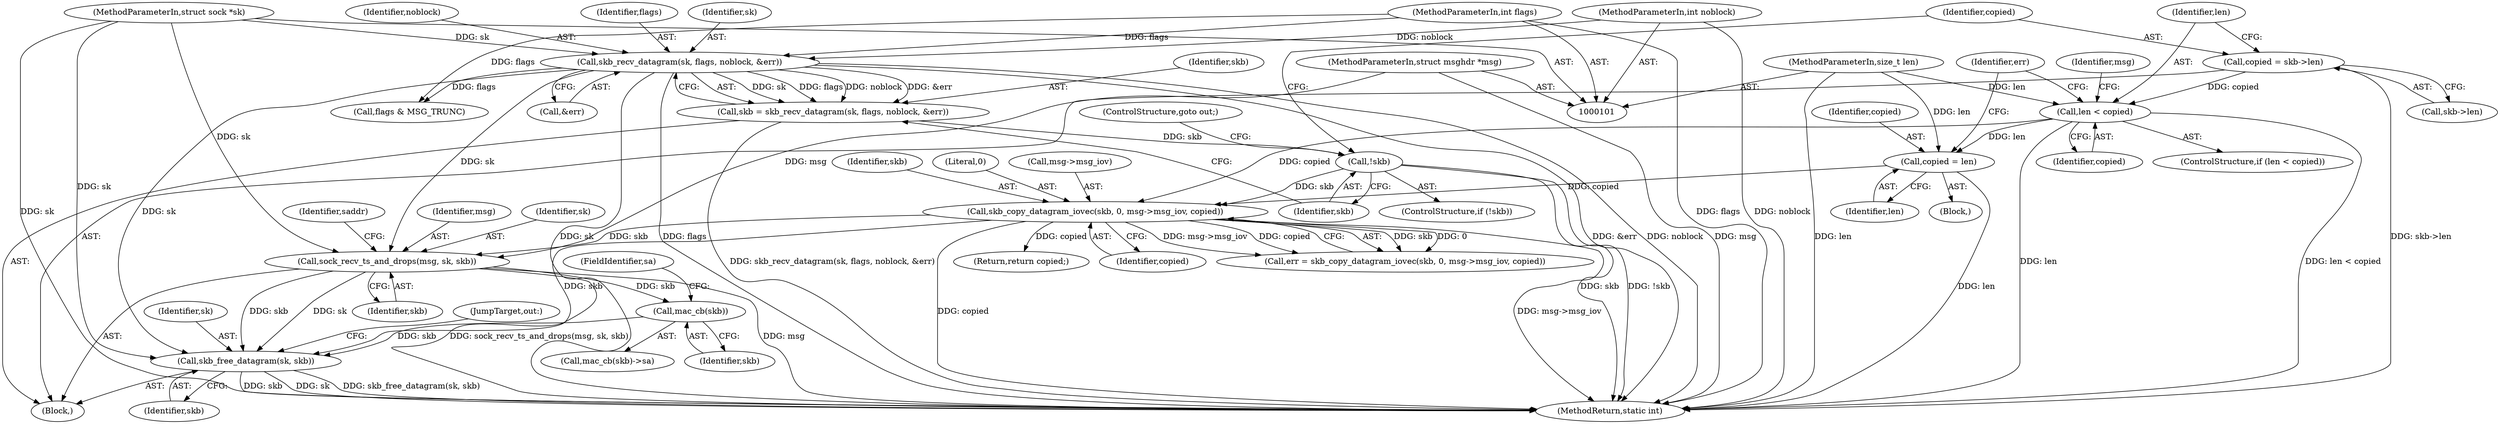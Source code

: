 digraph "0_linux_bceaa90240b6019ed73b49965eac7d167610be69@API" {
"1000170" [label="(Call,sock_recv_ts_and_drops(msg, sk, skb))"];
"1000104" [label="(MethodParameterIn,struct msghdr *msg)"];
"1000130" [label="(Call,skb_recv_datagram(sk, flags, noblock, &err))"];
"1000103" [label="(MethodParameterIn,struct sock *sk)"];
"1000107" [label="(MethodParameterIn,int flags)"];
"1000106" [label="(MethodParameterIn,int noblock)"];
"1000160" [label="(Call,skb_copy_datagram_iovec(skb, 0, msg->msg_iov, copied))"];
"1000137" [label="(Call,!skb)"];
"1000128" [label="(Call,skb = skb_recv_datagram(sk, flags, noblock, &err))"];
"1000146" [label="(Call,len < copied)"];
"1000105" [label="(MethodParameterIn,size_t len)"];
"1000140" [label="(Call,copied = skb->len)"];
"1000155" [label="(Call,copied = len)"];
"1000187" [label="(Call,mac_cb(skb))"];
"1000206" [label="(Call,skb_free_datagram(sk, skb))"];
"1000175" [label="(Identifier,saddr)"];
"1000157" [label="(Identifier,len)"];
"1000141" [label="(Identifier,copied)"];
"1000162" [label="(Literal,0)"];
"1000142" [label="(Call,skb->len)"];
"1000138" [label="(Identifier,skb)"];
"1000105" [label="(MethodParameterIn,size_t len)"];
"1000140" [label="(Call,copied = skb->len)"];
"1000103" [label="(MethodParameterIn,struct sock *sk)"];
"1000156" [label="(Identifier,copied)"];
"1000163" [label="(Call,msg->msg_iov)"];
"1000173" [label="(Identifier,skb)"];
"1000155" [label="(Call,copied = len)"];
"1000136" [label="(ControlStructure,if (!skb))"];
"1000186" [label="(Call,mac_cb(skb)->sa)"];
"1000170" [label="(Call,sock_recv_ts_and_drops(msg, sk, skb))"];
"1000161" [label="(Identifier,skb)"];
"1000129" [label="(Identifier,skb)"];
"1000206" [label="(Call,skb_free_datagram(sk, skb))"];
"1000216" [label="(MethodReturn,static int)"];
"1000147" [label="(Identifier,len)"];
"1000160" [label="(Call,skb_copy_datagram_iovec(skb, 0, msg->msg_iov, copied))"];
"1000209" [label="(JumpTarget,out:)"];
"1000106" [label="(MethodParameterIn,int noblock)"];
"1000131" [label="(Identifier,sk)"];
"1000133" [label="(Identifier,noblock)"];
"1000107" [label="(MethodParameterIn,int flags)"];
"1000134" [label="(Call,&err)"];
"1000197" [label="(Call,flags & MSG_TRUNC)"];
"1000145" [label="(ControlStructure,if (len < copied))"];
"1000149" [label="(Block,)"];
"1000104" [label="(MethodParameterIn,struct msghdr *msg)"];
"1000187" [label="(Call,mac_cb(skb))"];
"1000128" [label="(Call,skb = skb_recv_datagram(sk, flags, noblock, &err))"];
"1000152" [label="(Identifier,msg)"];
"1000189" [label="(FieldIdentifier,sa)"];
"1000207" [label="(Identifier,sk)"];
"1000132" [label="(Identifier,flags)"];
"1000158" [label="(Call,err = skb_copy_datagram_iovec(skb, 0, msg->msg_iov, copied))"];
"1000139" [label="(ControlStructure,goto out;)"];
"1000214" [label="(Return,return copied;)"];
"1000137" [label="(Call,!skb)"];
"1000148" [label="(Identifier,copied)"];
"1000171" [label="(Identifier,msg)"];
"1000146" [label="(Call,len < copied)"];
"1000188" [label="(Identifier,skb)"];
"1000130" [label="(Call,skb_recv_datagram(sk, flags, noblock, &err))"];
"1000166" [label="(Identifier,copied)"];
"1000159" [label="(Identifier,err)"];
"1000208" [label="(Identifier,skb)"];
"1000109" [label="(Block,)"];
"1000172" [label="(Identifier,sk)"];
"1000170" -> "1000109"  [label="AST: "];
"1000170" -> "1000173"  [label="CFG: "];
"1000171" -> "1000170"  [label="AST: "];
"1000172" -> "1000170"  [label="AST: "];
"1000173" -> "1000170"  [label="AST: "];
"1000175" -> "1000170"  [label="CFG: "];
"1000170" -> "1000216"  [label="DDG: msg"];
"1000170" -> "1000216"  [label="DDG: sock_recv_ts_and_drops(msg, sk, skb)"];
"1000104" -> "1000170"  [label="DDG: msg"];
"1000130" -> "1000170"  [label="DDG: sk"];
"1000103" -> "1000170"  [label="DDG: sk"];
"1000160" -> "1000170"  [label="DDG: skb"];
"1000170" -> "1000187"  [label="DDG: skb"];
"1000170" -> "1000206"  [label="DDG: sk"];
"1000170" -> "1000206"  [label="DDG: skb"];
"1000104" -> "1000101"  [label="AST: "];
"1000104" -> "1000216"  [label="DDG: msg"];
"1000130" -> "1000128"  [label="AST: "];
"1000130" -> "1000134"  [label="CFG: "];
"1000131" -> "1000130"  [label="AST: "];
"1000132" -> "1000130"  [label="AST: "];
"1000133" -> "1000130"  [label="AST: "];
"1000134" -> "1000130"  [label="AST: "];
"1000128" -> "1000130"  [label="CFG: "];
"1000130" -> "1000216"  [label="DDG: flags"];
"1000130" -> "1000216"  [label="DDG: &err"];
"1000130" -> "1000216"  [label="DDG: noblock"];
"1000130" -> "1000216"  [label="DDG: sk"];
"1000130" -> "1000128"  [label="DDG: sk"];
"1000130" -> "1000128"  [label="DDG: flags"];
"1000130" -> "1000128"  [label="DDG: noblock"];
"1000130" -> "1000128"  [label="DDG: &err"];
"1000103" -> "1000130"  [label="DDG: sk"];
"1000107" -> "1000130"  [label="DDG: flags"];
"1000106" -> "1000130"  [label="DDG: noblock"];
"1000130" -> "1000197"  [label="DDG: flags"];
"1000130" -> "1000206"  [label="DDG: sk"];
"1000103" -> "1000101"  [label="AST: "];
"1000103" -> "1000216"  [label="DDG: sk"];
"1000103" -> "1000206"  [label="DDG: sk"];
"1000107" -> "1000101"  [label="AST: "];
"1000107" -> "1000216"  [label="DDG: flags"];
"1000107" -> "1000197"  [label="DDG: flags"];
"1000106" -> "1000101"  [label="AST: "];
"1000106" -> "1000216"  [label="DDG: noblock"];
"1000160" -> "1000158"  [label="AST: "];
"1000160" -> "1000166"  [label="CFG: "];
"1000161" -> "1000160"  [label="AST: "];
"1000162" -> "1000160"  [label="AST: "];
"1000163" -> "1000160"  [label="AST: "];
"1000166" -> "1000160"  [label="AST: "];
"1000158" -> "1000160"  [label="CFG: "];
"1000160" -> "1000216"  [label="DDG: copied"];
"1000160" -> "1000216"  [label="DDG: msg->msg_iov"];
"1000160" -> "1000158"  [label="DDG: skb"];
"1000160" -> "1000158"  [label="DDG: 0"];
"1000160" -> "1000158"  [label="DDG: msg->msg_iov"];
"1000160" -> "1000158"  [label="DDG: copied"];
"1000137" -> "1000160"  [label="DDG: skb"];
"1000146" -> "1000160"  [label="DDG: copied"];
"1000155" -> "1000160"  [label="DDG: copied"];
"1000160" -> "1000206"  [label="DDG: skb"];
"1000160" -> "1000214"  [label="DDG: copied"];
"1000137" -> "1000136"  [label="AST: "];
"1000137" -> "1000138"  [label="CFG: "];
"1000138" -> "1000137"  [label="AST: "];
"1000139" -> "1000137"  [label="CFG: "];
"1000141" -> "1000137"  [label="CFG: "];
"1000137" -> "1000216"  [label="DDG: skb"];
"1000137" -> "1000216"  [label="DDG: !skb"];
"1000128" -> "1000137"  [label="DDG: skb"];
"1000128" -> "1000109"  [label="AST: "];
"1000129" -> "1000128"  [label="AST: "];
"1000138" -> "1000128"  [label="CFG: "];
"1000128" -> "1000216"  [label="DDG: skb_recv_datagram(sk, flags, noblock, &err)"];
"1000146" -> "1000145"  [label="AST: "];
"1000146" -> "1000148"  [label="CFG: "];
"1000147" -> "1000146"  [label="AST: "];
"1000148" -> "1000146"  [label="AST: "];
"1000152" -> "1000146"  [label="CFG: "];
"1000159" -> "1000146"  [label="CFG: "];
"1000146" -> "1000216"  [label="DDG: len < copied"];
"1000146" -> "1000216"  [label="DDG: len"];
"1000105" -> "1000146"  [label="DDG: len"];
"1000140" -> "1000146"  [label="DDG: copied"];
"1000146" -> "1000155"  [label="DDG: len"];
"1000105" -> "1000101"  [label="AST: "];
"1000105" -> "1000216"  [label="DDG: len"];
"1000105" -> "1000155"  [label="DDG: len"];
"1000140" -> "1000109"  [label="AST: "];
"1000140" -> "1000142"  [label="CFG: "];
"1000141" -> "1000140"  [label="AST: "];
"1000142" -> "1000140"  [label="AST: "];
"1000147" -> "1000140"  [label="CFG: "];
"1000140" -> "1000216"  [label="DDG: skb->len"];
"1000155" -> "1000149"  [label="AST: "];
"1000155" -> "1000157"  [label="CFG: "];
"1000156" -> "1000155"  [label="AST: "];
"1000157" -> "1000155"  [label="AST: "];
"1000159" -> "1000155"  [label="CFG: "];
"1000155" -> "1000216"  [label="DDG: len"];
"1000187" -> "1000186"  [label="AST: "];
"1000187" -> "1000188"  [label="CFG: "];
"1000188" -> "1000187"  [label="AST: "];
"1000189" -> "1000187"  [label="CFG: "];
"1000187" -> "1000206"  [label="DDG: skb"];
"1000206" -> "1000109"  [label="AST: "];
"1000206" -> "1000208"  [label="CFG: "];
"1000207" -> "1000206"  [label="AST: "];
"1000208" -> "1000206"  [label="AST: "];
"1000209" -> "1000206"  [label="CFG: "];
"1000206" -> "1000216"  [label="DDG: skb"];
"1000206" -> "1000216"  [label="DDG: sk"];
"1000206" -> "1000216"  [label="DDG: skb_free_datagram(sk, skb)"];
}
